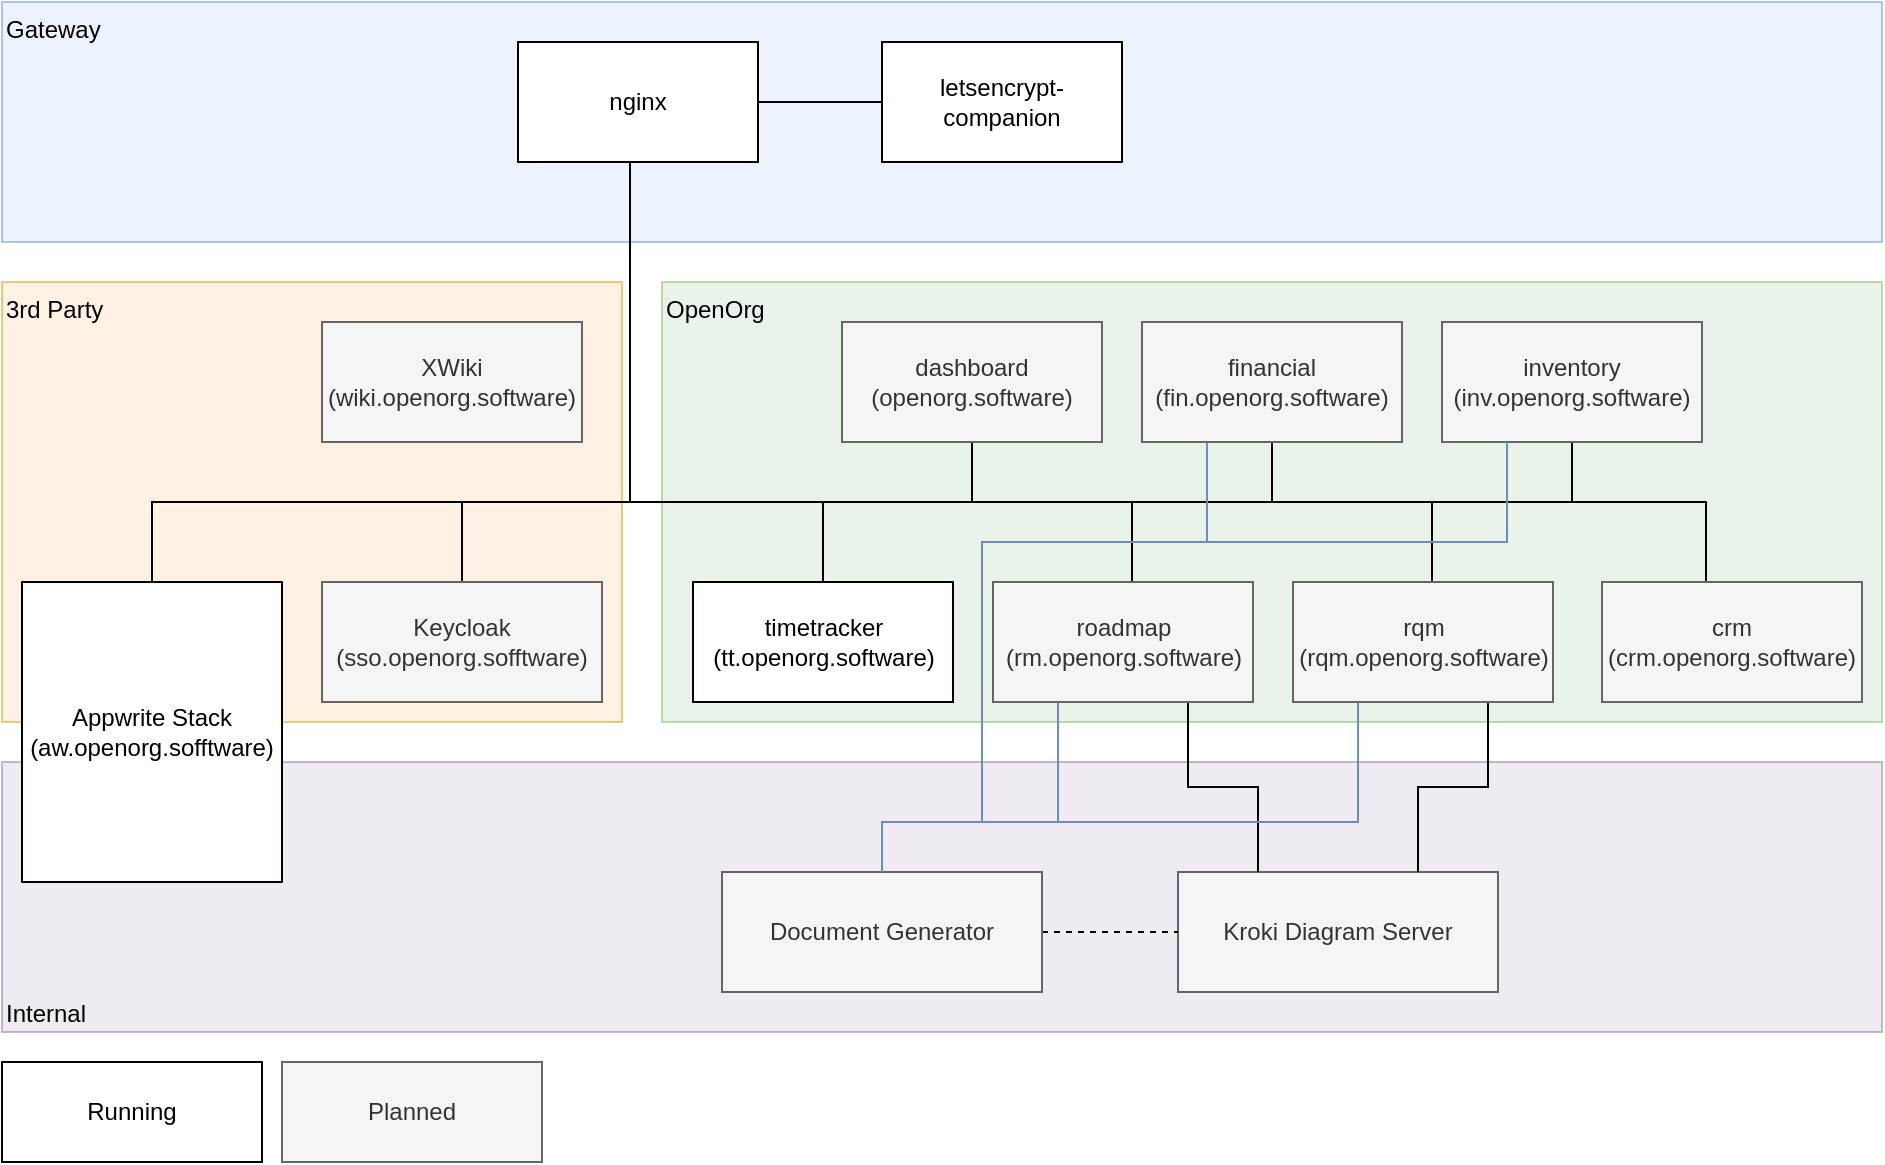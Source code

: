 <mxfile version="14.4.3" type="device"><diagram id="NVF5KnnwLWZ23T1K3o76" name="Seite-1"><mxGraphModel dx="1173" dy="667" grid="1" gridSize="10" guides="1" tooltips="1" connect="1" arrows="1" fold="1" page="1" pageScale="1" pageWidth="827" pageHeight="1169" math="0" shadow="0"><root><mxCell id="0"/><mxCell id="1" parent="0"/><mxCell id="IIYthNdq82t04iLLQBB_-1" value="Internal" style="rounded=0;whiteSpace=wrap;html=1;align=left;verticalAlign=bottom;opacity=50;fillColor=#e1d5e7;strokeColor=#9673a6;" parent="1" vertex="1"><mxGeometry x="40" y="500" width="940" height="135" as="geometry"/></mxCell><mxCell id="fnUVOKkq8MFLPM2zdH6A-6" value="Gateway" style="rounded=0;whiteSpace=wrap;html=1;align=left;verticalAlign=top;fillColor=#dae8fc;strokeColor=#6c8ebf;opacity=50;" parent="1" vertex="1"><mxGeometry x="40" y="120" width="940" height="120" as="geometry"/></mxCell><mxCell id="fnUVOKkq8MFLPM2zdH6A-4" value="OpenOrg" style="rounded=0;whiteSpace=wrap;html=1;align=left;verticalAlign=top;opacity=50;fillColor=#d5e8d4;strokeColor=#82b366;" parent="1" vertex="1"><mxGeometry x="370" y="260" width="610" height="220" as="geometry"/></mxCell><mxCell id="fnUVOKkq8MFLPM2zdH6A-3" value="3rd Party" style="rounded=0;whiteSpace=wrap;html=1;align=left;verticalAlign=top;opacity=50;fillColor=#ffe6cc;strokeColor=#d79b00;" parent="1" vertex="1"><mxGeometry x="40" y="260" width="310" height="220" as="geometry"/></mxCell><mxCell id="fnUVOKkq8MFLPM2zdH6A-1" value="Appwrite Stack&lt;br&gt;(aw.openorg.sofftware)" style="rounded=0;whiteSpace=wrap;html=1;" parent="1" vertex="1"><mxGeometry x="50" y="410" width="130" height="150" as="geometry"/></mxCell><mxCell id="fnUVOKkq8MFLPM2zdH6A-2" value="timetracker&lt;br&gt;(tt.openorg.software)" style="rounded=0;whiteSpace=wrap;html=1;" parent="1" vertex="1"><mxGeometry x="385.5" y="410" width="130" height="60" as="geometry"/></mxCell><mxCell id="fnUVOKkq8MFLPM2zdH6A-8" style="edgeStyle=orthogonalEdgeStyle;rounded=0;orthogonalLoop=1;jettySize=auto;html=1;exitX=1;exitY=0.5;exitDx=0;exitDy=0;entryX=0;entryY=0.5;entryDx=0;entryDy=0;endArrow=none;endFill=0;" parent="1" source="fnUVOKkq8MFLPM2zdH6A-5" target="fnUVOKkq8MFLPM2zdH6A-7" edge="1"><mxGeometry relative="1" as="geometry"/></mxCell><mxCell id="fnUVOKkq8MFLPM2zdH6A-9" style="edgeStyle=orthogonalEdgeStyle;rounded=0;orthogonalLoop=1;jettySize=auto;html=1;exitX=0.5;exitY=1;exitDx=0;exitDy=0;entryX=0.5;entryY=0;entryDx=0;entryDy=0;endArrow=none;endFill=0;" parent="1" source="fnUVOKkq8MFLPM2zdH6A-5" target="fnUVOKkq8MFLPM2zdH6A-2" edge="1"><mxGeometry relative="1" as="geometry"><Array as="points"><mxPoint x="354" y="370"/><mxPoint x="450" y="370"/></Array></mxGeometry></mxCell><mxCell id="fnUVOKkq8MFLPM2zdH6A-10" style="edgeStyle=orthogonalEdgeStyle;rounded=0;orthogonalLoop=1;jettySize=auto;html=1;exitX=0.5;exitY=1;exitDx=0;exitDy=0;endArrow=none;endFill=0;entryX=0.5;entryY=0;entryDx=0;entryDy=0;" parent="1" source="fnUVOKkq8MFLPM2zdH6A-5" target="fnUVOKkq8MFLPM2zdH6A-1" edge="1"><mxGeometry relative="1" as="geometry"><Array as="points"><mxPoint x="354" y="370"/><mxPoint x="115" y="370"/></Array><mxPoint x="130" y="280" as="targetPoint"/></mxGeometry></mxCell><mxCell id="IIYthNdq82t04iLLQBB_-5" style="edgeStyle=orthogonalEdgeStyle;rounded=0;orthogonalLoop=1;jettySize=auto;html=1;exitX=0.5;exitY=1;exitDx=0;exitDy=0;entryX=0.5;entryY=0;entryDx=0;entryDy=0;endArrow=none;endFill=0;" parent="1" source="fnUVOKkq8MFLPM2zdH6A-5" target="IIYthNdq82t04iLLQBB_-4" edge="1"><mxGeometry relative="1" as="geometry"><Array as="points"><mxPoint x="354" y="370"/><mxPoint x="605" y="370"/><mxPoint x="605" y="410"/></Array></mxGeometry></mxCell><mxCell id="IIYthNdq82t04iLLQBB_-8" style="edgeStyle=orthogonalEdgeStyle;rounded=0;orthogonalLoop=1;jettySize=auto;html=1;exitX=0.5;exitY=1;exitDx=0;exitDy=0;entryX=0.5;entryY=0;entryDx=0;entryDy=0;endArrow=none;endFill=0;" parent="1" source="fnUVOKkq8MFLPM2zdH6A-5" target="IIYthNdq82t04iLLQBB_-2" edge="1"><mxGeometry relative="1" as="geometry"><Array as="points"><mxPoint x="354" y="370"/><mxPoint x="270" y="370"/></Array></mxGeometry></mxCell><mxCell id="IIYthNdq82t04iLLQBB_-12" style="edgeStyle=orthogonalEdgeStyle;rounded=0;orthogonalLoop=1;jettySize=auto;html=1;exitX=0.5;exitY=1;exitDx=0;exitDy=0;entryX=0.5;entryY=1;entryDx=0;entryDy=0;endArrow=none;endFill=0;" parent="1" source="fnUVOKkq8MFLPM2zdH6A-5" target="IIYthNdq82t04iLLQBB_-11" edge="1"><mxGeometry relative="1" as="geometry"><Array as="points"><mxPoint x="354" y="370"/><mxPoint x="525" y="370"/></Array></mxGeometry></mxCell><mxCell id="IIYthNdq82t04iLLQBB_-13" style="edgeStyle=orthogonalEdgeStyle;rounded=0;orthogonalLoop=1;jettySize=auto;html=1;exitX=0.5;exitY=1;exitDx=0;exitDy=0;entryX=0.5;entryY=0;entryDx=0;entryDy=0;endArrow=none;endFill=0;" parent="1" source="fnUVOKkq8MFLPM2zdH6A-5" target="IIYthNdq82t04iLLQBB_-9" edge="1"><mxGeometry relative="1" as="geometry"><Array as="points"><mxPoint x="354" y="370"/><mxPoint x="755" y="370"/><mxPoint x="755" y="410"/></Array></mxGeometry></mxCell><mxCell id="IIYthNdq82t04iLLQBB_-15" style="edgeStyle=orthogonalEdgeStyle;rounded=0;orthogonalLoop=1;jettySize=auto;html=1;exitX=0.5;exitY=1;exitDx=0;exitDy=0;entryX=0.5;entryY=0;entryDx=0;entryDy=0;endArrow=none;endFill=0;" parent="1" source="fnUVOKkq8MFLPM2zdH6A-5" target="IIYthNdq82t04iLLQBB_-14" edge="1"><mxGeometry relative="1" as="geometry"><Array as="points"><mxPoint x="354" y="370"/><mxPoint x="892" y="370"/><mxPoint x="892" y="410"/></Array></mxGeometry></mxCell><mxCell id="IIYthNdq82t04iLLQBB_-19" style="edgeStyle=orthogonalEdgeStyle;rounded=0;orthogonalLoop=1;jettySize=auto;html=1;exitX=0.5;exitY=1;exitDx=0;exitDy=0;entryX=0.5;entryY=1;entryDx=0;entryDy=0;endArrow=none;endFill=0;" parent="1" source="fnUVOKkq8MFLPM2zdH6A-5" target="IIYthNdq82t04iLLQBB_-18" edge="1"><mxGeometry relative="1" as="geometry"><Array as="points"><mxPoint x="354" y="370"/><mxPoint x="675" y="370"/></Array></mxGeometry></mxCell><mxCell id="cbKJFvCkpZ3SDHSSV4CK-3" style="edgeStyle=orthogonalEdgeStyle;rounded=0;orthogonalLoop=1;jettySize=auto;html=1;exitX=0.5;exitY=1;exitDx=0;exitDy=0;entryX=0.5;entryY=1;entryDx=0;entryDy=0;endArrow=none;endFill=0;" parent="1" source="fnUVOKkq8MFLPM2zdH6A-5" target="cbKJFvCkpZ3SDHSSV4CK-2" edge="1"><mxGeometry relative="1" as="geometry"><Array as="points"><mxPoint x="354" y="200"/><mxPoint x="354" y="370"/><mxPoint x="825" y="370"/></Array></mxGeometry></mxCell><mxCell id="fnUVOKkq8MFLPM2zdH6A-5" value="nginx" style="rounded=0;whiteSpace=wrap;html=1;" parent="1" vertex="1"><mxGeometry x="298" y="140" width="120" height="60" as="geometry"/></mxCell><mxCell id="fnUVOKkq8MFLPM2zdH6A-7" value="letsencrypt-companion" style="rounded=0;whiteSpace=wrap;html=1;" parent="1" vertex="1"><mxGeometry x="480" y="140" width="120" height="60" as="geometry"/></mxCell><mxCell id="IIYthNdq82t04iLLQBB_-2" value="Keycloak&lt;br&gt;(sso.openorg.sofftware)" style="rounded=0;whiteSpace=wrap;html=1;fillColor=#f5f5f5;strokeColor=#666666;fontColor=#333333;" parent="1" vertex="1"><mxGeometry x="200" y="410" width="140" height="60" as="geometry"/></mxCell><mxCell id="IIYthNdq82t04iLLQBB_-3" value="Kroki Diagram Server" style="rounded=0;whiteSpace=wrap;html=1;fillColor=#f5f5f5;strokeColor=#666666;fontColor=#333333;" parent="1" vertex="1"><mxGeometry x="628" y="555" width="160" height="60" as="geometry"/></mxCell><mxCell id="IIYthNdq82t04iLLQBB_-7" style="edgeStyle=orthogonalEdgeStyle;rounded=0;orthogonalLoop=1;jettySize=auto;html=1;exitX=0.75;exitY=1;exitDx=0;exitDy=0;entryX=0.25;entryY=0;entryDx=0;entryDy=0;endArrow=none;endFill=0;" parent="1" source="IIYthNdq82t04iLLQBB_-4" target="IIYthNdq82t04iLLQBB_-3" edge="1"><mxGeometry relative="1" as="geometry"/></mxCell><mxCell id="f_PxtUMd_-kpLIVHqvPO-4" style="edgeStyle=orthogonalEdgeStyle;rounded=0;orthogonalLoop=1;jettySize=auto;html=1;exitX=0.25;exitY=1;exitDx=0;exitDy=0;entryX=0.5;entryY=0;entryDx=0;entryDy=0;endArrow=none;endFill=0;fillColor=#dae8fc;strokeColor=#6c8ebf;" parent="1" source="IIYthNdq82t04iLLQBB_-4" target="f_PxtUMd_-kpLIVHqvPO-2" edge="1"><mxGeometry relative="1" as="geometry"><Array as="points"><mxPoint x="568" y="530"/><mxPoint x="480" y="530"/></Array></mxGeometry></mxCell><mxCell id="IIYthNdq82t04iLLQBB_-4" value="roadmap&lt;br&gt;(rm.openorg.software)" style="rounded=0;whiteSpace=wrap;html=1;fillColor=#f5f5f5;strokeColor=#666666;fontColor=#333333;" parent="1" vertex="1"><mxGeometry x="535.5" y="410" width="130" height="60" as="geometry"/></mxCell><mxCell id="IIYthNdq82t04iLLQBB_-10" style="edgeStyle=orthogonalEdgeStyle;rounded=0;orthogonalLoop=1;jettySize=auto;html=1;exitX=0.75;exitY=1;exitDx=0;exitDy=0;entryX=0.75;entryY=0;entryDx=0;entryDy=0;endArrow=none;endFill=0;" parent="1" source="IIYthNdq82t04iLLQBB_-9" target="IIYthNdq82t04iLLQBB_-3" edge="1"><mxGeometry relative="1" as="geometry"/></mxCell><mxCell id="f_PxtUMd_-kpLIVHqvPO-5" style="edgeStyle=orthogonalEdgeStyle;rounded=0;orthogonalLoop=1;jettySize=auto;html=1;exitX=0.25;exitY=1;exitDx=0;exitDy=0;entryX=0.5;entryY=0;entryDx=0;entryDy=0;endArrow=none;endFill=0;fillColor=#dae8fc;strokeColor=#6c8ebf;" parent="1" source="IIYthNdq82t04iLLQBB_-9" target="f_PxtUMd_-kpLIVHqvPO-2" edge="1"><mxGeometry relative="1" as="geometry"><Array as="points"><mxPoint x="718" y="530"/><mxPoint x="480" y="530"/></Array></mxGeometry></mxCell><mxCell id="IIYthNdq82t04iLLQBB_-9" value="rqm&lt;br&gt;(rqm.openorg.software)" style="rounded=0;whiteSpace=wrap;html=1;fillColor=#f5f5f5;strokeColor=#666666;fontColor=#333333;" parent="1" vertex="1"><mxGeometry x="685.5" y="410" width="130" height="60" as="geometry"/></mxCell><mxCell id="IIYthNdq82t04iLLQBB_-11" value="dashboard&lt;br&gt;(openorg.software)" style="rounded=0;whiteSpace=wrap;html=1;sketch=0;glass=0;fillColor=#f5f5f5;strokeColor=#666666;fontColor=#333333;" parent="1" vertex="1"><mxGeometry x="460" y="280" width="130" height="60" as="geometry"/></mxCell><mxCell id="IIYthNdq82t04iLLQBB_-14" value="crm&lt;br&gt;(crm.openorg.software)" style="rounded=0;whiteSpace=wrap;html=1;fillColor=#f5f5f5;strokeColor=#666666;fontColor=#333333;" parent="1" vertex="1"><mxGeometry x="840" y="410" width="130" height="60" as="geometry"/></mxCell><mxCell id="IIYthNdq82t04iLLQBB_-16" value="Running" style="rounded=0;whiteSpace=wrap;html=1;" parent="1" vertex="1"><mxGeometry x="40" y="650" width="130" height="50" as="geometry"/></mxCell><mxCell id="IIYthNdq82t04iLLQBB_-17" value="Planned" style="rounded=0;whiteSpace=wrap;html=1;fillColor=#f5f5f5;strokeColor=#666666;fontColor=#333333;" parent="1" vertex="1"><mxGeometry x="180" y="650" width="130" height="50" as="geometry"/></mxCell><mxCell id="f_PxtUMd_-kpLIVHqvPO-3" style="edgeStyle=orthogonalEdgeStyle;rounded=0;orthogonalLoop=1;jettySize=auto;html=1;exitX=0.25;exitY=1;exitDx=0;exitDy=0;endArrow=none;endFill=0;fillColor=#dae8fc;strokeColor=#6c8ebf;entryX=0.5;entryY=0;entryDx=0;entryDy=0;" parent="1" source="IIYthNdq82t04iLLQBB_-18" target="f_PxtUMd_-kpLIVHqvPO-2" edge="1"><mxGeometry relative="1" as="geometry"><Array as="points"><mxPoint x="642" y="390"/><mxPoint x="530" y="390"/><mxPoint x="530" y="530"/><mxPoint x="480" y="530"/></Array></mxGeometry></mxCell><mxCell id="IIYthNdq82t04iLLQBB_-18" value="financial&lt;br&gt;(fin.openorg.software)" style="rounded=0;whiteSpace=wrap;html=1;fillColor=#f5f5f5;strokeColor=#666666;fontColor=#333333;" parent="1" vertex="1"><mxGeometry x="610" y="280" width="130" height="60" as="geometry"/></mxCell><mxCell id="cbKJFvCkpZ3SDHSSV4CK-2" value="inventory&lt;br&gt;(inv.openorg.software)" style="rounded=0;whiteSpace=wrap;html=1;fillColor=#f5f5f5;strokeColor=#666666;fontColor=#333333;" parent="1" vertex="1"><mxGeometry x="760" y="280" width="130" height="60" as="geometry"/></mxCell><mxCell id="NgavVHhnIhEZqsdHGK2R-2" style="edgeStyle=orthogonalEdgeStyle;rounded=0;orthogonalLoop=1;jettySize=auto;html=1;exitX=1;exitY=0.5;exitDx=0;exitDy=0;entryX=0;entryY=0.5;entryDx=0;entryDy=0;endArrow=none;endFill=0;dashed=1;" edge="1" parent="1" source="f_PxtUMd_-kpLIVHqvPO-2" target="IIYthNdq82t04iLLQBB_-3"><mxGeometry relative="1" as="geometry"/></mxCell><mxCell id="f_PxtUMd_-kpLIVHqvPO-2" value="Document Generator" style="rounded=0;whiteSpace=wrap;html=1;fillColor=#f5f5f5;strokeColor=#666666;fontColor=#333333;" parent="1" vertex="1"><mxGeometry x="400" y="555" width="160" height="60" as="geometry"/></mxCell><mxCell id="f_PxtUMd_-kpLIVHqvPO-6" value="XWiki&lt;br&gt;(wiki.openorg.software)" style="rounded=0;whiteSpace=wrap;html=1;fillColor=#f5f5f5;strokeColor=#666666;fontColor=#333333;" parent="1" vertex="1"><mxGeometry x="200" y="280" width="130" height="60" as="geometry"/></mxCell><mxCell id="NgavVHhnIhEZqsdHGK2R-3" style="edgeStyle=orthogonalEdgeStyle;rounded=0;orthogonalLoop=1;jettySize=auto;html=1;exitX=0.25;exitY=1;exitDx=0;exitDy=0;endArrow=none;endFill=0;fillColor=#dae8fc;strokeColor=#6c8ebf;entryX=0.5;entryY=0;entryDx=0;entryDy=0;" edge="1" parent="1" source="cbKJFvCkpZ3SDHSSV4CK-2" target="f_PxtUMd_-kpLIVHqvPO-2"><mxGeometry relative="1" as="geometry"><Array as="points"><mxPoint x="793" y="390"/><mxPoint x="530" y="390"/><mxPoint x="530" y="530"/><mxPoint x="480" y="530"/></Array><mxPoint x="652.5" y="350.0" as="sourcePoint"/><mxPoint x="490" y="565" as="targetPoint"/></mxGeometry></mxCell></root></mxGraphModel></diagram></mxfile>